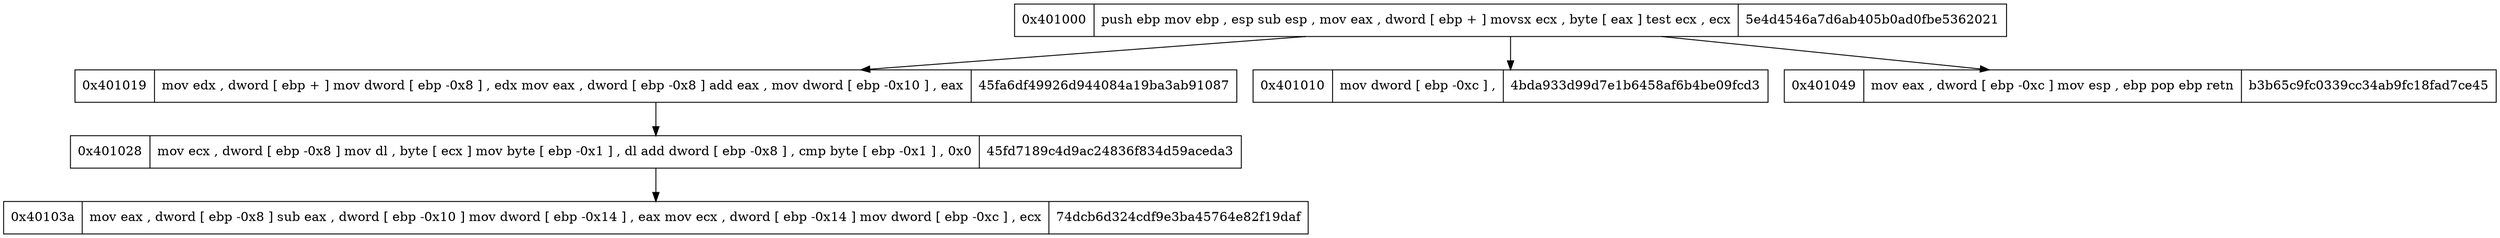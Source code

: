 digraph{
node [shape=record];
"0x401000"[label="0x401000|  push ebp
 mov ebp ,  esp
 sub esp , 
 mov eax ,  dword  [ ebp + ]
 movsx ecx ,  byte  [ eax ]
 test ecx ,  ecx
| 5e4d4546a7d6ab405b0ad0fbe5362021"] "0x401000" -> "0x401019""0x401000" -> "0x401010""0x401000" -> "0x401049""0x401019"[label="0x401019|  mov edx ,  dword  [ ebp + ]
 mov dword  [ ebp -0x8 ] ,  edx
 mov eax ,  dword  [ ebp -0x8 ]
 add eax , 
 mov dword  [ ebp -0x10 ] ,  eax
| 45fa6df49926d944084a19ba3ab91087"] "0x401019" -> "0x401028""0x401010"[label="0x401010|  mov dword  [ ebp -0xc ] , 
| 4bda933d99d7e1b6458af6b4be09fcd3"] "0x401028"[label="0x401028|  mov ecx ,  dword  [ ebp -0x8 ]
 mov dl ,  byte  [ ecx ]
 mov byte  [ ebp -0x1 ] ,  dl
 add dword  [ ebp -0x8 ] , 
 cmp byte  [ ebp -0x1 ] ,  0x0
| 45fd7189c4d9ac24836f834d59aceda3"] "0x401028" -> "0x40103a""0x40103a"[label="0x40103a|  mov eax ,  dword  [ ebp -0x8 ]
 sub eax ,  dword  [ ebp -0x10 ]
 mov dword  [ ebp -0x14 ] ,  eax
 mov ecx ,  dword  [ ebp -0x14 ]
 mov dword  [ ebp -0xc ] ,  ecx
| 74dcb6d324cdf9e3ba45764e82f19daf"] "0x401049"[label="0x401049|  mov eax ,  dword  [ ebp -0xc ]
 mov esp ,  ebp
 pop ebp
 retn
| b3b65c9fc0339cc34ab9fc18fad7ce45"] }
